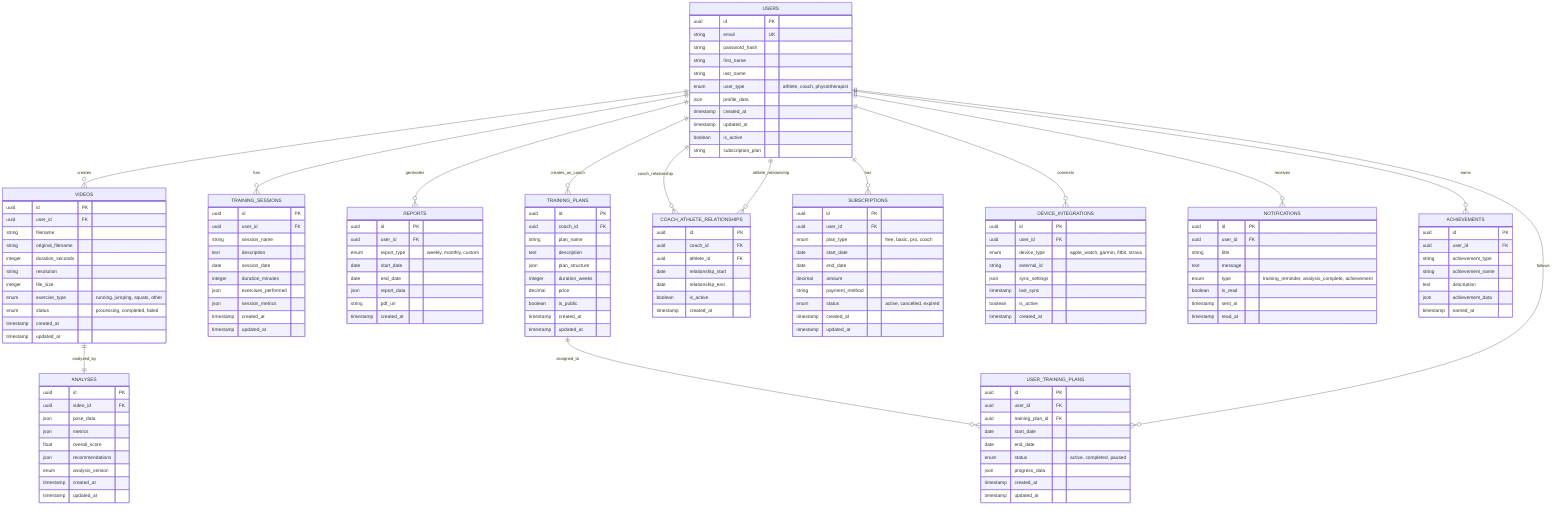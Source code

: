 erDiagram
    USERS {
        uuid id PK
        string email UK
        string password_hash
        string first_name
        string last_name
        enum user_type "athlete, coach, physiotherapist"
        json profile_data
        timestamp created_at
        timestamp updated_at
        boolean is_active
        string subscription_plan
    }
    
    VIDEOS {
        uuid id PK
        uuid user_id FK
        string filename
        string original_filename
        integer duration_seconds
        string resolution
        integer file_size
        enum exercise_type "running, jumping, squats, other"
        enum status "processing, completed, failed"
        timestamp created_at
        timestamp updated_at
    }
    
    ANALYSES {
        uuid id PK
        uuid video_id FK
        json pose_data
        json metrics
        float overall_score
        json recommendations
        enum analysis_version
        timestamp created_at
        timestamp updated_at
    }
    
    TRAINING_SESSIONS {
        uuid id PK
        uuid user_id FK
        string session_name
        text description
        date session_date
        integer duration_minutes
        json exercises_performed
        json session_metrics
        timestamp created_at
        timestamp updated_at
    }
    
    REPORTS {
        uuid id PK
        uuid user_id FK
        enum report_type "weekly, monthly, custom"
        date start_date
        date end_date
        json report_data
        string pdf_url
        timestamp created_at
    }
    
    TRAINING_PLANS {
        uuid id PK
        uuid coach_id FK
        string plan_name
        text description
        json plan_structure
        integer duration_weeks
        decimal price
        boolean is_public
        timestamp created_at
        timestamp updated_at
    }
    
    USER_TRAINING_PLANS {
        uuid id PK
        uuid user_id FK
        uuid training_plan_id FK
        date start_date
        date end_date
        enum status "active, completed, paused"
        json progress_data
        timestamp created_at
        timestamp updated_at
    }
    
    COACH_ATHLETE_RELATIONSHIPS {
        uuid id PK
        uuid coach_id FK
        uuid athlete_id FK
        date relationship_start
        date relationship_end
        boolean is_active
        timestamp created_at
    }
    
    SUBSCRIPTIONS {
        uuid id PK
        uuid user_id FK
        enum plan_type "free, basic, pro, coach"
        date start_date
        date end_date
        decimal amount
        string payment_method
        enum status "active, cancelled, expired"
        timestamp created_at
        timestamp updated_at
    }
    
    DEVICE_INTEGRATIONS {
        uuid id PK
        uuid user_id FK
        enum device_type "apple_watch, garmin, fitbit, strava"
        string external_id
        json sync_settings
        timestamp last_sync
        boolean is_active
        timestamp created_at
    }
    
    NOTIFICATIONS {
        uuid id PK
        uuid user_id FK
        string title
        text message
        enum type "training_reminder, analysis_complete, achievement"
        boolean is_read
        timestamp sent_at
        timestamp read_at
    }
    
    ACHIEVEMENTS {
        uuid id PK
        uuid user_id FK
        string achievement_type
        string achievement_name
        text description
        json achievement_data
        timestamp earned_at
    }
    
    %% Relationships
    USERS ||--o{ VIDEOS : creates
    USERS ||--o{ TRAINING_SESSIONS : has
    USERS ||--o{ REPORTS : generates
    USERS ||--o{ SUBSCRIPTIONS : has
    USERS ||--o{ DEVICE_INTEGRATIONS : connects
    USERS ||--o{ NOTIFICATIONS : receives
    USERS ||--o{ ACHIEVEMENTS : earns
    
    VIDEOS ||--|| ANALYSES : analyzed_by
    
    USERS ||--o{ TRAINING_PLANS : creates_as_coach
    TRAINING_PLANS ||--o{ USER_TRAINING_PLANS : assigned_to
    USERS ||--o{ USER_TRAINING_PLANS : follows
    
    USERS ||--o{ COACH_ATHLETE_RELATIONSHIPS : coach_relationship
    USERS ||--o{ COACH_ATHLETE_RELATIONSHIPS : athlete_relationship
